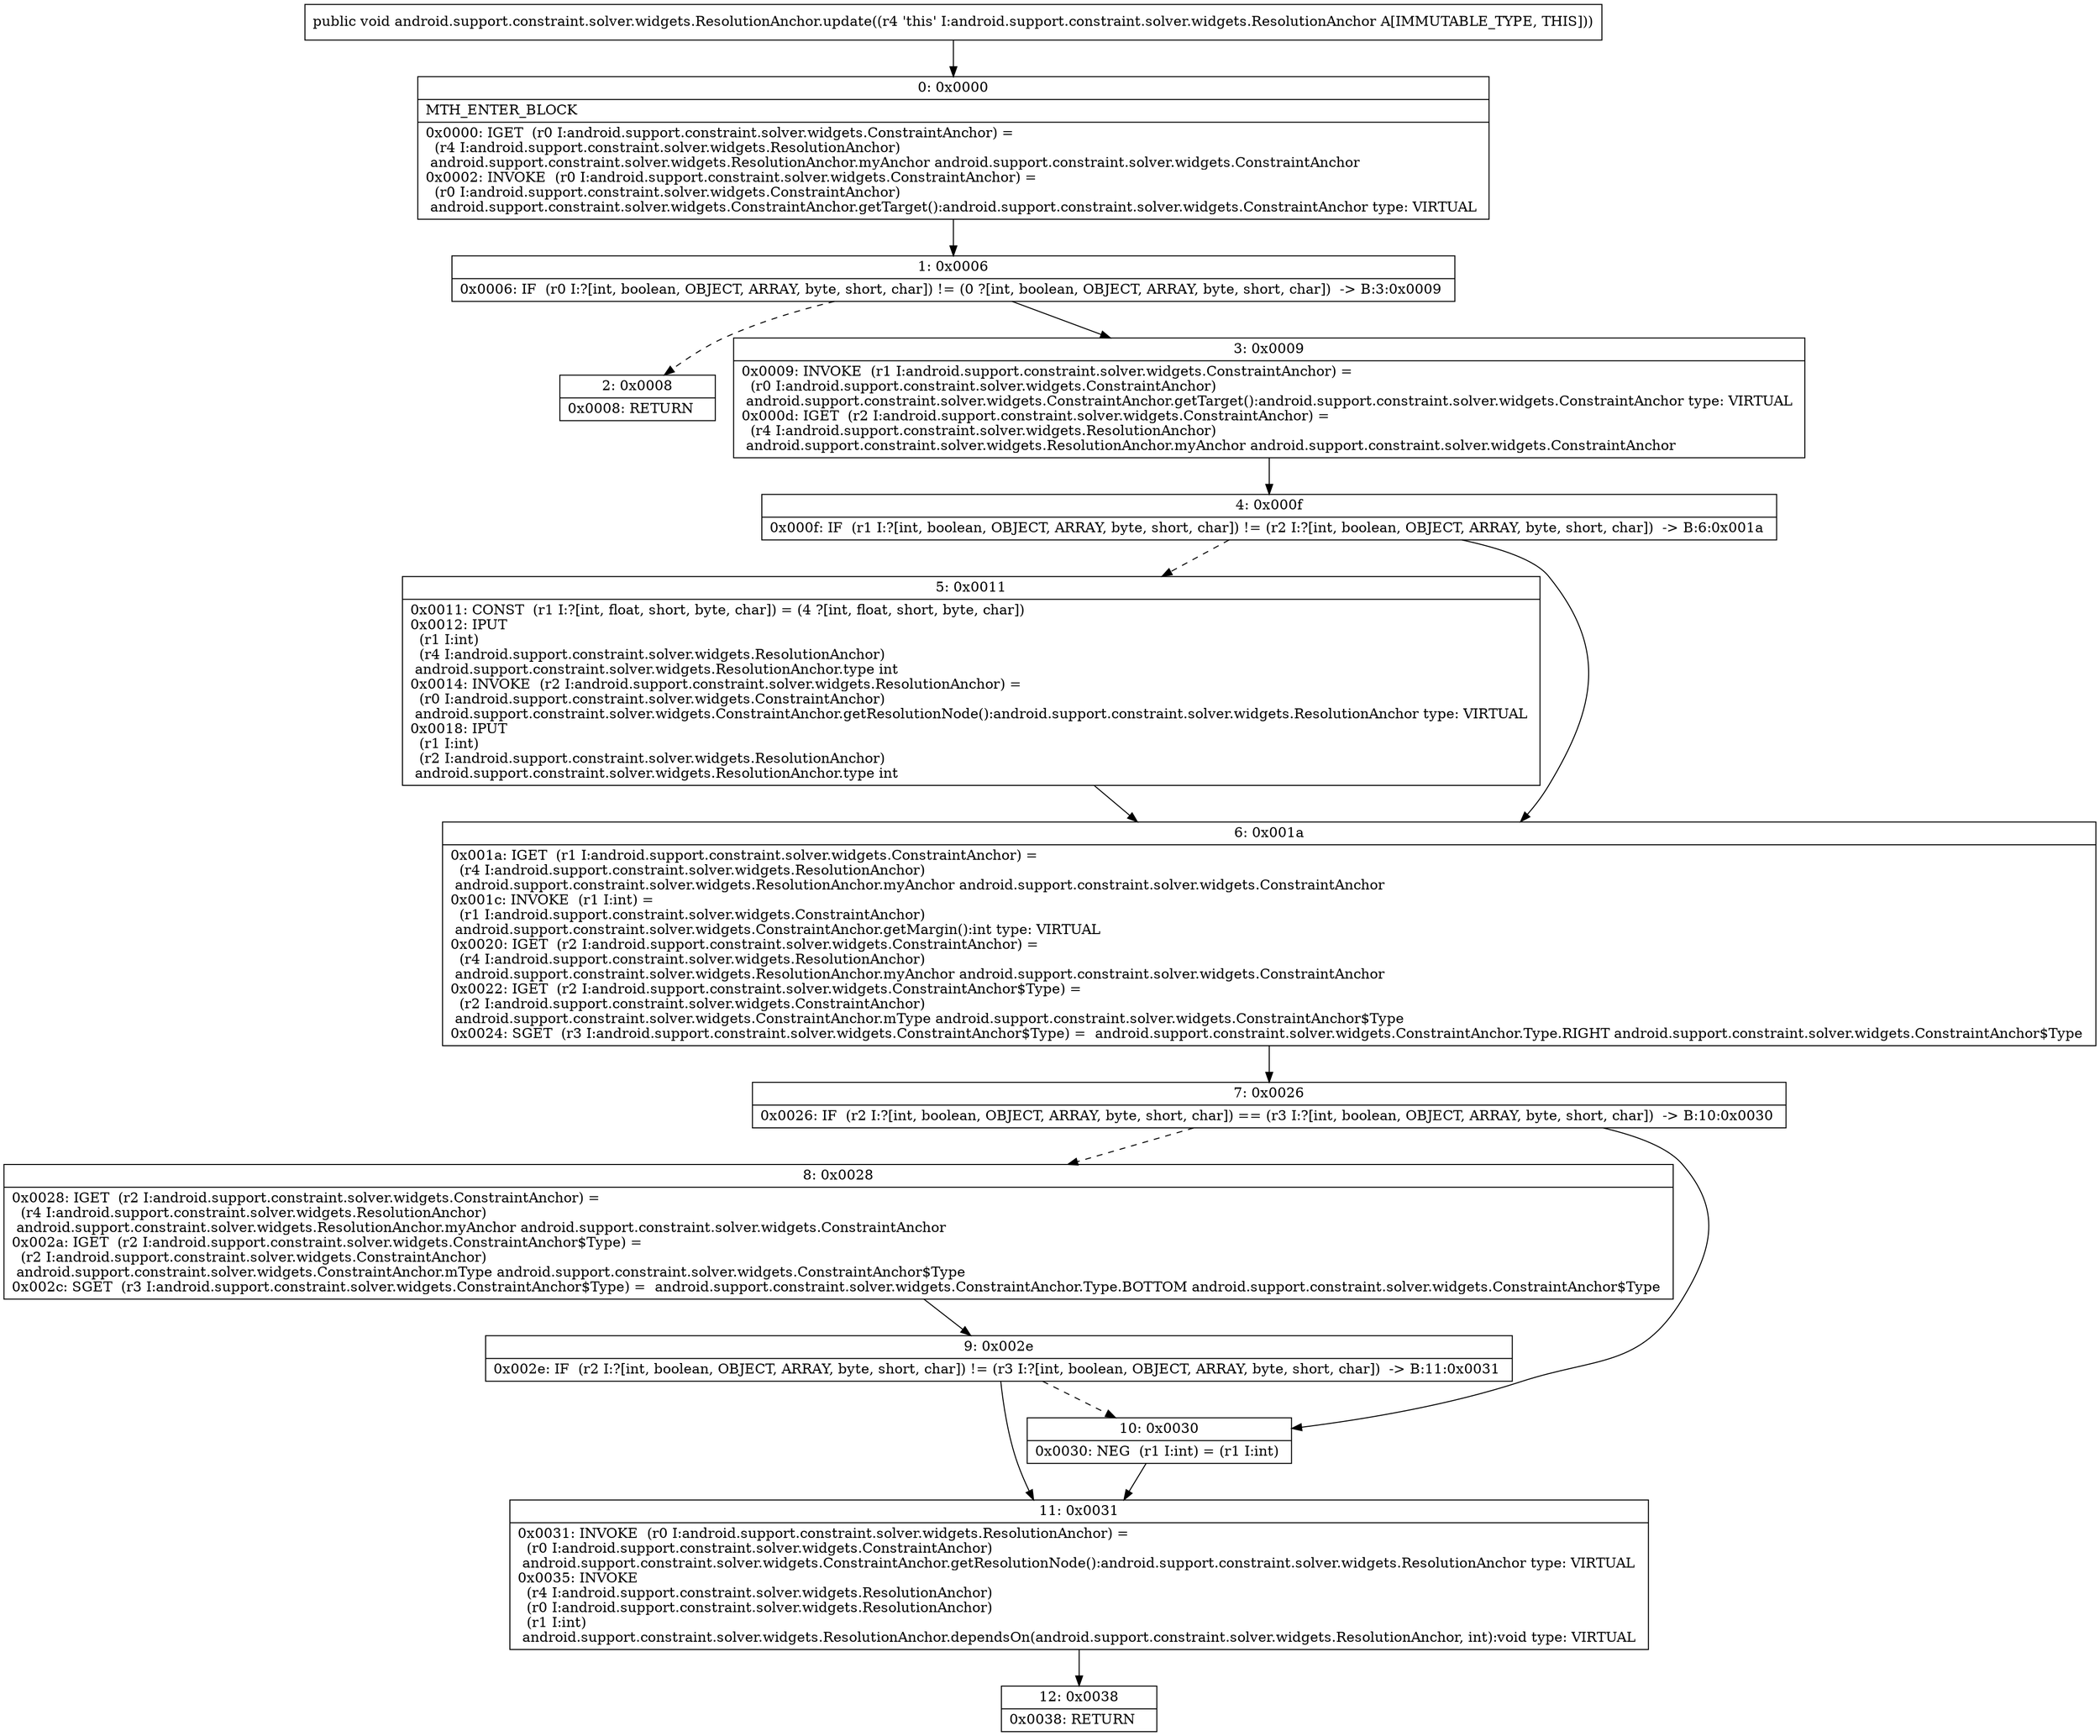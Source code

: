 digraph "CFG forandroid.support.constraint.solver.widgets.ResolutionAnchor.update()V" {
Node_0 [shape=record,label="{0\:\ 0x0000|MTH_ENTER_BLOCK\l|0x0000: IGET  (r0 I:android.support.constraint.solver.widgets.ConstraintAnchor) = \l  (r4 I:android.support.constraint.solver.widgets.ResolutionAnchor)\l android.support.constraint.solver.widgets.ResolutionAnchor.myAnchor android.support.constraint.solver.widgets.ConstraintAnchor \l0x0002: INVOKE  (r0 I:android.support.constraint.solver.widgets.ConstraintAnchor) = \l  (r0 I:android.support.constraint.solver.widgets.ConstraintAnchor)\l android.support.constraint.solver.widgets.ConstraintAnchor.getTarget():android.support.constraint.solver.widgets.ConstraintAnchor type: VIRTUAL \l}"];
Node_1 [shape=record,label="{1\:\ 0x0006|0x0006: IF  (r0 I:?[int, boolean, OBJECT, ARRAY, byte, short, char]) != (0 ?[int, boolean, OBJECT, ARRAY, byte, short, char])  \-\> B:3:0x0009 \l}"];
Node_2 [shape=record,label="{2\:\ 0x0008|0x0008: RETURN   \l}"];
Node_3 [shape=record,label="{3\:\ 0x0009|0x0009: INVOKE  (r1 I:android.support.constraint.solver.widgets.ConstraintAnchor) = \l  (r0 I:android.support.constraint.solver.widgets.ConstraintAnchor)\l android.support.constraint.solver.widgets.ConstraintAnchor.getTarget():android.support.constraint.solver.widgets.ConstraintAnchor type: VIRTUAL \l0x000d: IGET  (r2 I:android.support.constraint.solver.widgets.ConstraintAnchor) = \l  (r4 I:android.support.constraint.solver.widgets.ResolutionAnchor)\l android.support.constraint.solver.widgets.ResolutionAnchor.myAnchor android.support.constraint.solver.widgets.ConstraintAnchor \l}"];
Node_4 [shape=record,label="{4\:\ 0x000f|0x000f: IF  (r1 I:?[int, boolean, OBJECT, ARRAY, byte, short, char]) != (r2 I:?[int, boolean, OBJECT, ARRAY, byte, short, char])  \-\> B:6:0x001a \l}"];
Node_5 [shape=record,label="{5\:\ 0x0011|0x0011: CONST  (r1 I:?[int, float, short, byte, char]) = (4 ?[int, float, short, byte, char]) \l0x0012: IPUT  \l  (r1 I:int)\l  (r4 I:android.support.constraint.solver.widgets.ResolutionAnchor)\l android.support.constraint.solver.widgets.ResolutionAnchor.type int \l0x0014: INVOKE  (r2 I:android.support.constraint.solver.widgets.ResolutionAnchor) = \l  (r0 I:android.support.constraint.solver.widgets.ConstraintAnchor)\l android.support.constraint.solver.widgets.ConstraintAnchor.getResolutionNode():android.support.constraint.solver.widgets.ResolutionAnchor type: VIRTUAL \l0x0018: IPUT  \l  (r1 I:int)\l  (r2 I:android.support.constraint.solver.widgets.ResolutionAnchor)\l android.support.constraint.solver.widgets.ResolutionAnchor.type int \l}"];
Node_6 [shape=record,label="{6\:\ 0x001a|0x001a: IGET  (r1 I:android.support.constraint.solver.widgets.ConstraintAnchor) = \l  (r4 I:android.support.constraint.solver.widgets.ResolutionAnchor)\l android.support.constraint.solver.widgets.ResolutionAnchor.myAnchor android.support.constraint.solver.widgets.ConstraintAnchor \l0x001c: INVOKE  (r1 I:int) = \l  (r1 I:android.support.constraint.solver.widgets.ConstraintAnchor)\l android.support.constraint.solver.widgets.ConstraintAnchor.getMargin():int type: VIRTUAL \l0x0020: IGET  (r2 I:android.support.constraint.solver.widgets.ConstraintAnchor) = \l  (r4 I:android.support.constraint.solver.widgets.ResolutionAnchor)\l android.support.constraint.solver.widgets.ResolutionAnchor.myAnchor android.support.constraint.solver.widgets.ConstraintAnchor \l0x0022: IGET  (r2 I:android.support.constraint.solver.widgets.ConstraintAnchor$Type) = \l  (r2 I:android.support.constraint.solver.widgets.ConstraintAnchor)\l android.support.constraint.solver.widgets.ConstraintAnchor.mType android.support.constraint.solver.widgets.ConstraintAnchor$Type \l0x0024: SGET  (r3 I:android.support.constraint.solver.widgets.ConstraintAnchor$Type) =  android.support.constraint.solver.widgets.ConstraintAnchor.Type.RIGHT android.support.constraint.solver.widgets.ConstraintAnchor$Type \l}"];
Node_7 [shape=record,label="{7\:\ 0x0026|0x0026: IF  (r2 I:?[int, boolean, OBJECT, ARRAY, byte, short, char]) == (r3 I:?[int, boolean, OBJECT, ARRAY, byte, short, char])  \-\> B:10:0x0030 \l}"];
Node_8 [shape=record,label="{8\:\ 0x0028|0x0028: IGET  (r2 I:android.support.constraint.solver.widgets.ConstraintAnchor) = \l  (r4 I:android.support.constraint.solver.widgets.ResolutionAnchor)\l android.support.constraint.solver.widgets.ResolutionAnchor.myAnchor android.support.constraint.solver.widgets.ConstraintAnchor \l0x002a: IGET  (r2 I:android.support.constraint.solver.widgets.ConstraintAnchor$Type) = \l  (r2 I:android.support.constraint.solver.widgets.ConstraintAnchor)\l android.support.constraint.solver.widgets.ConstraintAnchor.mType android.support.constraint.solver.widgets.ConstraintAnchor$Type \l0x002c: SGET  (r3 I:android.support.constraint.solver.widgets.ConstraintAnchor$Type) =  android.support.constraint.solver.widgets.ConstraintAnchor.Type.BOTTOM android.support.constraint.solver.widgets.ConstraintAnchor$Type \l}"];
Node_9 [shape=record,label="{9\:\ 0x002e|0x002e: IF  (r2 I:?[int, boolean, OBJECT, ARRAY, byte, short, char]) != (r3 I:?[int, boolean, OBJECT, ARRAY, byte, short, char])  \-\> B:11:0x0031 \l}"];
Node_10 [shape=record,label="{10\:\ 0x0030|0x0030: NEG  (r1 I:int) = (r1 I:int) \l}"];
Node_11 [shape=record,label="{11\:\ 0x0031|0x0031: INVOKE  (r0 I:android.support.constraint.solver.widgets.ResolutionAnchor) = \l  (r0 I:android.support.constraint.solver.widgets.ConstraintAnchor)\l android.support.constraint.solver.widgets.ConstraintAnchor.getResolutionNode():android.support.constraint.solver.widgets.ResolutionAnchor type: VIRTUAL \l0x0035: INVOKE  \l  (r4 I:android.support.constraint.solver.widgets.ResolutionAnchor)\l  (r0 I:android.support.constraint.solver.widgets.ResolutionAnchor)\l  (r1 I:int)\l android.support.constraint.solver.widgets.ResolutionAnchor.dependsOn(android.support.constraint.solver.widgets.ResolutionAnchor, int):void type: VIRTUAL \l}"];
Node_12 [shape=record,label="{12\:\ 0x0038|0x0038: RETURN   \l}"];
MethodNode[shape=record,label="{public void android.support.constraint.solver.widgets.ResolutionAnchor.update((r4 'this' I:android.support.constraint.solver.widgets.ResolutionAnchor A[IMMUTABLE_TYPE, THIS])) }"];
MethodNode -> Node_0;
Node_0 -> Node_1;
Node_1 -> Node_2[style=dashed];
Node_1 -> Node_3;
Node_3 -> Node_4;
Node_4 -> Node_5[style=dashed];
Node_4 -> Node_6;
Node_5 -> Node_6;
Node_6 -> Node_7;
Node_7 -> Node_8[style=dashed];
Node_7 -> Node_10;
Node_8 -> Node_9;
Node_9 -> Node_10[style=dashed];
Node_9 -> Node_11;
Node_10 -> Node_11;
Node_11 -> Node_12;
}


